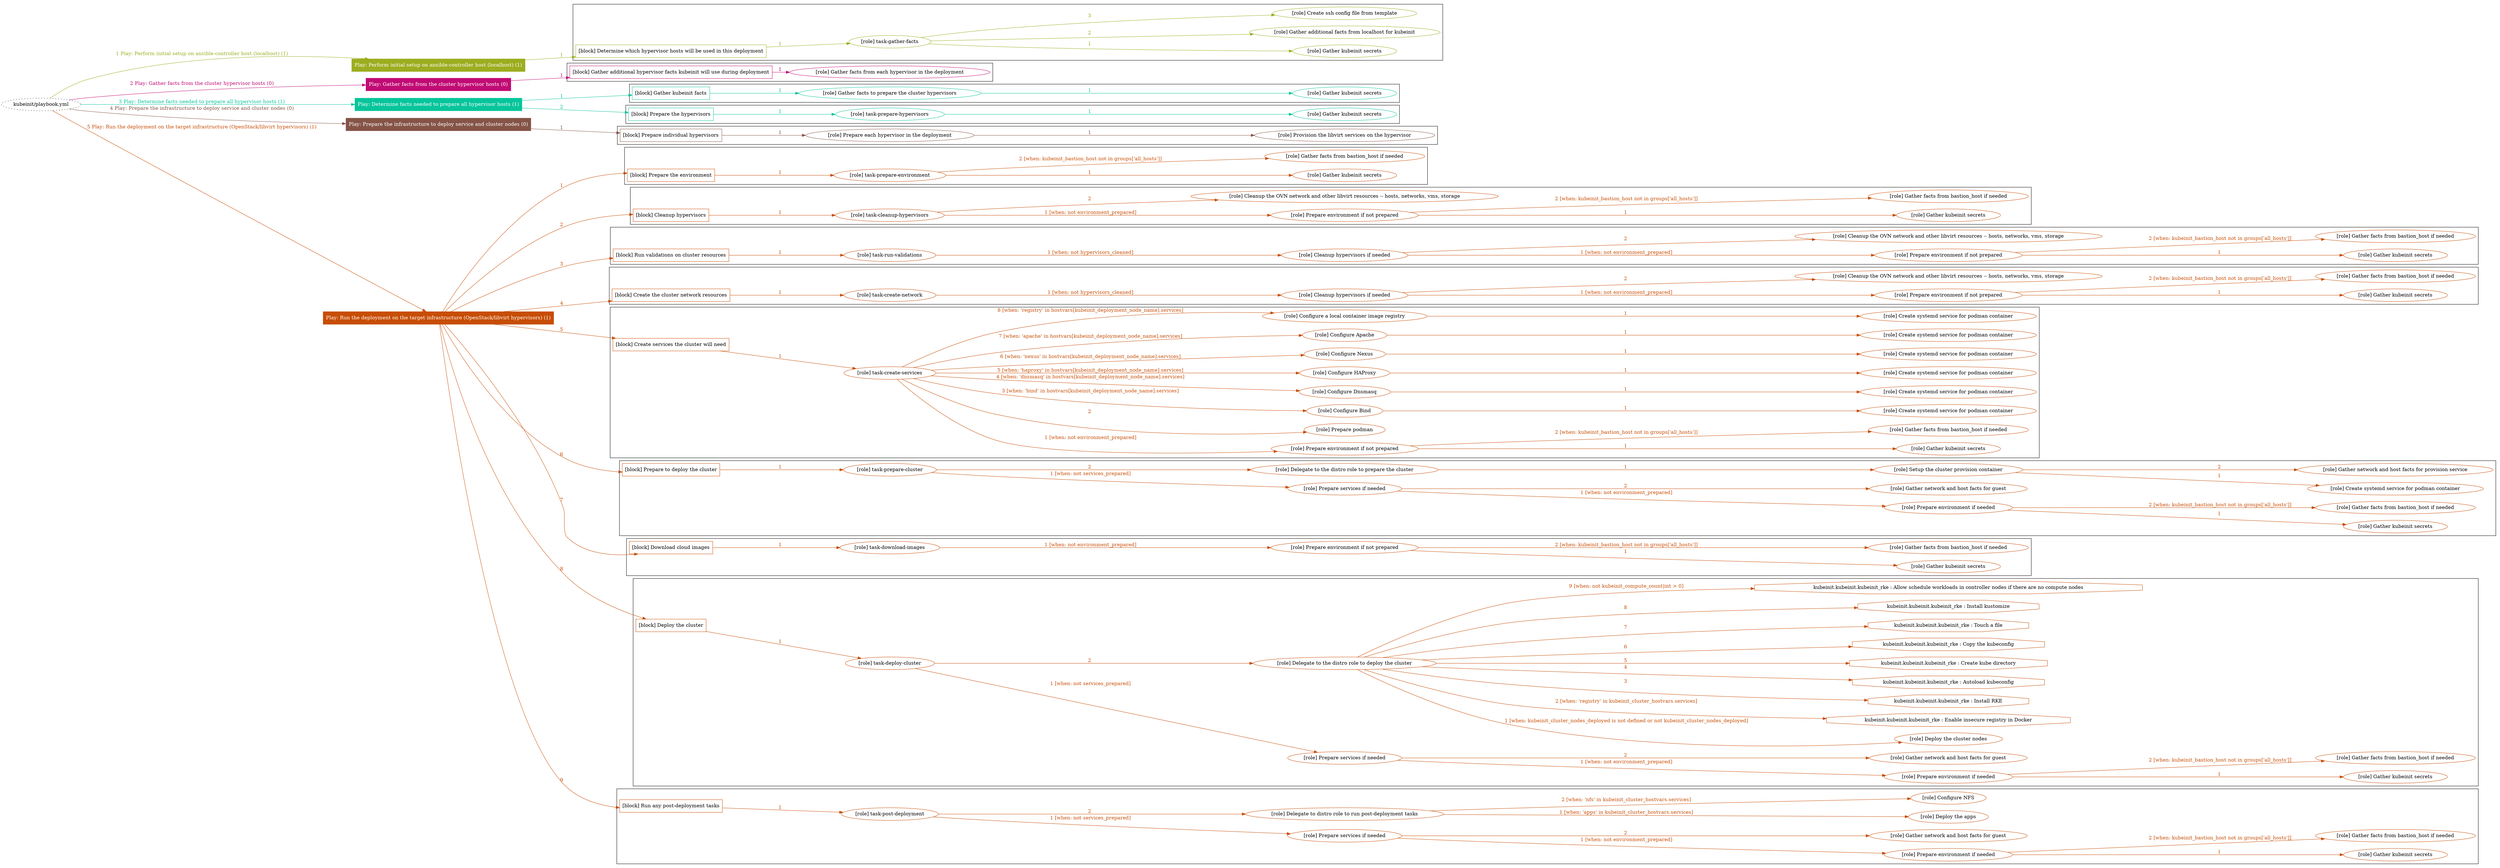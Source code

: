digraph {
	graph [concentrate=true ordering=in rankdir=LR ratio=fill]
	edge [esep=5 sep=10]
	"kubeinit/playbook.yml" [URL="/home/runner/work/kubeinit/kubeinit/kubeinit/playbook.yml" id=playbook_6cd84a56 style=dotted]
	"kubeinit/playbook.yml" -> play_410f8e17 [label="1 Play: Perform initial setup on ansible-controller host (localhost) (1)" color="#9cad1f" fontcolor="#9cad1f" id=edge_play_410f8e17 labeltooltip="1 Play: Perform initial setup on ansible-controller host (localhost) (1)" tooltip="1 Play: Perform initial setup on ansible-controller host (localhost) (1)"]
	subgraph "Play: Perform initial setup on ansible-controller host (localhost) (1)" {
		play_410f8e17 [label="Play: Perform initial setup on ansible-controller host (localhost) (1)" URL="/home/runner/work/kubeinit/kubeinit/kubeinit/playbook.yml" color="#9cad1f" fontcolor="#ffffff" id=play_410f8e17 shape=box style=filled tooltip=localhost]
		play_410f8e17 -> block_e5278fe9 [label=1 color="#9cad1f" fontcolor="#9cad1f" id=edge_block_e5278fe9 labeltooltip=1 tooltip=1]
		subgraph cluster_block_e5278fe9 {
			block_e5278fe9 [label="[block] Determine which hypervisor hosts will be used in this deployment" URL="/home/runner/work/kubeinit/kubeinit/kubeinit/playbook.yml" color="#9cad1f" id=block_e5278fe9 labeltooltip="Determine which hypervisor hosts will be used in this deployment" shape=box tooltip="Determine which hypervisor hosts will be used in this deployment"]
			block_e5278fe9 -> role_4160e309 [label="1 " color="#9cad1f" fontcolor="#9cad1f" id=edge_role_4160e309 labeltooltip="1 " tooltip="1 "]
			subgraph "task-gather-facts" {
				role_4160e309 [label="[role] task-gather-facts" URL="/home/runner/work/kubeinit/kubeinit/kubeinit/playbook.yml" color="#9cad1f" id=role_4160e309 tooltip="task-gather-facts"]
				role_4160e309 -> role_6bda4bee [label="1 " color="#9cad1f" fontcolor="#9cad1f" id=edge_role_6bda4bee labeltooltip="1 " tooltip="1 "]
				subgraph "Gather kubeinit secrets" {
					role_6bda4bee [label="[role] Gather kubeinit secrets" URL="/home/runner/.ansible/collections/ansible_collections/kubeinit/kubeinit/roles/kubeinit_prepare/tasks/build_hypervisors_group.yml" color="#9cad1f" id=role_6bda4bee tooltip="Gather kubeinit secrets"]
				}
				role_4160e309 -> role_4e4132fd [label="2 " color="#9cad1f" fontcolor="#9cad1f" id=edge_role_4e4132fd labeltooltip="2 " tooltip="2 "]
				subgraph "Gather additional facts from localhost for kubeinit" {
					role_4e4132fd [label="[role] Gather additional facts from localhost for kubeinit" URL="/home/runner/.ansible/collections/ansible_collections/kubeinit/kubeinit/roles/kubeinit_prepare/tasks/build_hypervisors_group.yml" color="#9cad1f" id=role_4e4132fd tooltip="Gather additional facts from localhost for kubeinit"]
				}
				role_4160e309 -> role_720adf95 [label="3 " color="#9cad1f" fontcolor="#9cad1f" id=edge_role_720adf95 labeltooltip="3 " tooltip="3 "]
				subgraph "Create ssh config file from template" {
					role_720adf95 [label="[role] Create ssh config file from template" URL="/home/runner/.ansible/collections/ansible_collections/kubeinit/kubeinit/roles/kubeinit_prepare/tasks/build_hypervisors_group.yml" color="#9cad1f" id=role_720adf95 tooltip="Create ssh config file from template"]
				}
			}
		}
	}
	"kubeinit/playbook.yml" -> play_3cafba1d [label="2 Play: Gather facts from the cluster hypervisor hosts (0)" color="#c10b74" fontcolor="#c10b74" id=edge_play_3cafba1d labeltooltip="2 Play: Gather facts from the cluster hypervisor hosts (0)" tooltip="2 Play: Gather facts from the cluster hypervisor hosts (0)"]
	subgraph "Play: Gather facts from the cluster hypervisor hosts (0)" {
		play_3cafba1d [label="Play: Gather facts from the cluster hypervisor hosts (0)" URL="/home/runner/work/kubeinit/kubeinit/kubeinit/playbook.yml" color="#c10b74" fontcolor="#ffffff" id=play_3cafba1d shape=box style=filled tooltip="Play: Gather facts from the cluster hypervisor hosts (0)"]
		play_3cafba1d -> block_7aa3b2f5 [label=1 color="#c10b74" fontcolor="#c10b74" id=edge_block_7aa3b2f5 labeltooltip=1 tooltip=1]
		subgraph cluster_block_7aa3b2f5 {
			block_7aa3b2f5 [label="[block] Gather additional hypervisor facts kubeinit will use during deployment" URL="/home/runner/work/kubeinit/kubeinit/kubeinit/playbook.yml" color="#c10b74" id=block_7aa3b2f5 labeltooltip="Gather additional hypervisor facts kubeinit will use during deployment" shape=box tooltip="Gather additional hypervisor facts kubeinit will use during deployment"]
			block_7aa3b2f5 -> role_e2a1be94 [label="1 " color="#c10b74" fontcolor="#c10b74" id=edge_role_e2a1be94 labeltooltip="1 " tooltip="1 "]
			subgraph "Gather facts from each hypervisor in the deployment" {
				role_e2a1be94 [label="[role] Gather facts from each hypervisor in the deployment" URL="/home/runner/work/kubeinit/kubeinit/kubeinit/playbook.yml" color="#c10b74" id=role_e2a1be94 tooltip="Gather facts from each hypervisor in the deployment"]
			}
		}
	}
	"kubeinit/playbook.yml" -> play_5660ef05 [label="3 Play: Determine facts needed to prepare all hypervisor hosts (1)" color="#07c59b" fontcolor="#07c59b" id=edge_play_5660ef05 labeltooltip="3 Play: Determine facts needed to prepare all hypervisor hosts (1)" tooltip="3 Play: Determine facts needed to prepare all hypervisor hosts (1)"]
	subgraph "Play: Determine facts needed to prepare all hypervisor hosts (1)" {
		play_5660ef05 [label="Play: Determine facts needed to prepare all hypervisor hosts (1)" URL="/home/runner/work/kubeinit/kubeinit/kubeinit/playbook.yml" color="#07c59b" fontcolor="#ffffff" id=play_5660ef05 shape=box style=filled tooltip=localhost]
		play_5660ef05 -> block_d5a84447 [label=1 color="#07c59b" fontcolor="#07c59b" id=edge_block_d5a84447 labeltooltip=1 tooltip=1]
		subgraph cluster_block_d5a84447 {
			block_d5a84447 [label="[block] Gather kubeinit facts" URL="/home/runner/work/kubeinit/kubeinit/kubeinit/playbook.yml" color="#07c59b" id=block_d5a84447 labeltooltip="Gather kubeinit facts" shape=box tooltip="Gather kubeinit facts"]
			block_d5a84447 -> role_3c728d90 [label="1 " color="#07c59b" fontcolor="#07c59b" id=edge_role_3c728d90 labeltooltip="1 " tooltip="1 "]
			subgraph "Gather facts to prepare the cluster hypervisors" {
				role_3c728d90 [label="[role] Gather facts to prepare the cluster hypervisors" URL="/home/runner/work/kubeinit/kubeinit/kubeinit/playbook.yml" color="#07c59b" id=role_3c728d90 tooltip="Gather facts to prepare the cluster hypervisors"]
				role_3c728d90 -> role_963834e8 [label="1 " color="#07c59b" fontcolor="#07c59b" id=edge_role_963834e8 labeltooltip="1 " tooltip="1 "]
				subgraph "Gather kubeinit secrets" {
					role_963834e8 [label="[role] Gather kubeinit secrets" URL="/home/runner/.ansible/collections/ansible_collections/kubeinit/kubeinit/roles/kubeinit_prepare/tasks/gather_kubeinit_facts.yml" color="#07c59b" id=role_963834e8 tooltip="Gather kubeinit secrets"]
				}
			}
		}
		play_5660ef05 -> block_cee19aec [label=2 color="#07c59b" fontcolor="#07c59b" id=edge_block_cee19aec labeltooltip=2 tooltip=2]
		subgraph cluster_block_cee19aec {
			block_cee19aec [label="[block] Prepare the hypervisors" URL="/home/runner/work/kubeinit/kubeinit/kubeinit/playbook.yml" color="#07c59b" id=block_cee19aec labeltooltip="Prepare the hypervisors" shape=box tooltip="Prepare the hypervisors"]
			block_cee19aec -> role_6dfb3486 [label="1 " color="#07c59b" fontcolor="#07c59b" id=edge_role_6dfb3486 labeltooltip="1 " tooltip="1 "]
			subgraph "task-prepare-hypervisors" {
				role_6dfb3486 [label="[role] task-prepare-hypervisors" URL="/home/runner/work/kubeinit/kubeinit/kubeinit/playbook.yml" color="#07c59b" id=role_6dfb3486 tooltip="task-prepare-hypervisors"]
				role_6dfb3486 -> role_8946efad [label="1 " color="#07c59b" fontcolor="#07c59b" id=edge_role_8946efad labeltooltip="1 " tooltip="1 "]
				subgraph "Gather kubeinit secrets" {
					role_8946efad [label="[role] Gather kubeinit secrets" URL="/home/runner/.ansible/collections/ansible_collections/kubeinit/kubeinit/roles/kubeinit_prepare/tasks/gather_kubeinit_facts.yml" color="#07c59b" id=role_8946efad tooltip="Gather kubeinit secrets"]
				}
			}
		}
	}
	"kubeinit/playbook.yml" -> play_9bed3451 [label="4 Play: Prepare the infrastructure to deploy service and cluster nodes (0)" color="#855447" fontcolor="#855447" id=edge_play_9bed3451 labeltooltip="4 Play: Prepare the infrastructure to deploy service and cluster nodes (0)" tooltip="4 Play: Prepare the infrastructure to deploy service and cluster nodes (0)"]
	subgraph "Play: Prepare the infrastructure to deploy service and cluster nodes (0)" {
		play_9bed3451 [label="Play: Prepare the infrastructure to deploy service and cluster nodes (0)" URL="/home/runner/work/kubeinit/kubeinit/kubeinit/playbook.yml" color="#855447" fontcolor="#ffffff" id=play_9bed3451 shape=box style=filled tooltip="Play: Prepare the infrastructure to deploy service and cluster nodes (0)"]
		play_9bed3451 -> block_cf7cf236 [label=1 color="#855447" fontcolor="#855447" id=edge_block_cf7cf236 labeltooltip=1 tooltip=1]
		subgraph cluster_block_cf7cf236 {
			block_cf7cf236 [label="[block] Prepare individual hypervisors" URL="/home/runner/work/kubeinit/kubeinit/kubeinit/playbook.yml" color="#855447" id=block_cf7cf236 labeltooltip="Prepare individual hypervisors" shape=box tooltip="Prepare individual hypervisors"]
			block_cf7cf236 -> role_35870a05 [label="1 " color="#855447" fontcolor="#855447" id=edge_role_35870a05 labeltooltip="1 " tooltip="1 "]
			subgraph "Prepare each hypervisor in the deployment" {
				role_35870a05 [label="[role] Prepare each hypervisor in the deployment" URL="/home/runner/work/kubeinit/kubeinit/kubeinit/playbook.yml" color="#855447" id=role_35870a05 tooltip="Prepare each hypervisor in the deployment"]
				role_35870a05 -> role_28208bb1 [label="1 " color="#855447" fontcolor="#855447" id=edge_role_28208bb1 labeltooltip="1 " tooltip="1 "]
				subgraph "Provision the libvirt services on the hypervisor" {
					role_28208bb1 [label="[role] Provision the libvirt services on the hypervisor" URL="/home/runner/.ansible/collections/ansible_collections/kubeinit/kubeinit/roles/kubeinit_prepare/tasks/prepare_hypervisor.yml" color="#855447" id=role_28208bb1 tooltip="Provision the libvirt services on the hypervisor"]
				}
			}
		}
	}
	"kubeinit/playbook.yml" -> play_3a54e78f [label="5 Play: Run the deployment on the target infrastructure (OpenStack/libvirt hypervisors) (1)" color="#c74d05" fontcolor="#c74d05" id=edge_play_3a54e78f labeltooltip="5 Play: Run the deployment on the target infrastructure (OpenStack/libvirt hypervisors) (1)" tooltip="5 Play: Run the deployment on the target infrastructure (OpenStack/libvirt hypervisors) (1)"]
	subgraph "Play: Run the deployment on the target infrastructure (OpenStack/libvirt hypervisors) (1)" {
		play_3a54e78f [label="Play: Run the deployment on the target infrastructure (OpenStack/libvirt hypervisors) (1)" URL="/home/runner/work/kubeinit/kubeinit/kubeinit/playbook.yml" color="#c74d05" fontcolor="#ffffff" id=play_3a54e78f shape=box style=filled tooltip=localhost]
		play_3a54e78f -> block_f1c14d92 [label=1 color="#c74d05" fontcolor="#c74d05" id=edge_block_f1c14d92 labeltooltip=1 tooltip=1]
		subgraph cluster_block_f1c14d92 {
			block_f1c14d92 [label="[block] Prepare the environment" URL="/home/runner/work/kubeinit/kubeinit/kubeinit/playbook.yml" color="#c74d05" id=block_f1c14d92 labeltooltip="Prepare the environment" shape=box tooltip="Prepare the environment"]
			block_f1c14d92 -> role_71b4e7b0 [label="1 " color="#c74d05" fontcolor="#c74d05" id=edge_role_71b4e7b0 labeltooltip="1 " tooltip="1 "]
			subgraph "task-prepare-environment" {
				role_71b4e7b0 [label="[role] task-prepare-environment" URL="/home/runner/work/kubeinit/kubeinit/kubeinit/playbook.yml" color="#c74d05" id=role_71b4e7b0 tooltip="task-prepare-environment"]
				role_71b4e7b0 -> role_567f1eaf [label="1 " color="#c74d05" fontcolor="#c74d05" id=edge_role_567f1eaf labeltooltip="1 " tooltip="1 "]
				subgraph "Gather kubeinit secrets" {
					role_567f1eaf [label="[role] Gather kubeinit secrets" URL="/home/runner/.ansible/collections/ansible_collections/kubeinit/kubeinit/roles/kubeinit_prepare/tasks/gather_kubeinit_facts.yml" color="#c74d05" id=role_567f1eaf tooltip="Gather kubeinit secrets"]
				}
				role_71b4e7b0 -> role_e25397b0 [label="2 [when: kubeinit_bastion_host not in groups['all_hosts']]" color="#c74d05" fontcolor="#c74d05" id=edge_role_e25397b0 labeltooltip="2 [when: kubeinit_bastion_host not in groups['all_hosts']]" tooltip="2 [when: kubeinit_bastion_host not in groups['all_hosts']]"]
				subgraph "Gather facts from bastion_host if needed" {
					role_e25397b0 [label="[role] Gather facts from bastion_host if needed" URL="/home/runner/.ansible/collections/ansible_collections/kubeinit/kubeinit/roles/kubeinit_prepare/tasks/main.yml" color="#c74d05" id=role_e25397b0 tooltip="Gather facts from bastion_host if needed"]
				}
			}
		}
		play_3a54e78f -> block_d588e2ec [label=2 color="#c74d05" fontcolor="#c74d05" id=edge_block_d588e2ec labeltooltip=2 tooltip=2]
		subgraph cluster_block_d588e2ec {
			block_d588e2ec [label="[block] Cleanup hypervisors" URL="/home/runner/work/kubeinit/kubeinit/kubeinit/playbook.yml" color="#c74d05" id=block_d588e2ec labeltooltip="Cleanup hypervisors" shape=box tooltip="Cleanup hypervisors"]
			block_d588e2ec -> role_5a6e85e4 [label="1 " color="#c74d05" fontcolor="#c74d05" id=edge_role_5a6e85e4 labeltooltip="1 " tooltip="1 "]
			subgraph "task-cleanup-hypervisors" {
				role_5a6e85e4 [label="[role] task-cleanup-hypervisors" URL="/home/runner/work/kubeinit/kubeinit/kubeinit/playbook.yml" color="#c74d05" id=role_5a6e85e4 tooltip="task-cleanup-hypervisors"]
				role_5a6e85e4 -> role_dd7147dd [label="1 [when: not environment_prepared]" color="#c74d05" fontcolor="#c74d05" id=edge_role_dd7147dd labeltooltip="1 [when: not environment_prepared]" tooltip="1 [when: not environment_prepared]"]
				subgraph "Prepare environment if not prepared" {
					role_dd7147dd [label="[role] Prepare environment if not prepared" URL="/home/runner/.ansible/collections/ansible_collections/kubeinit/kubeinit/roles/kubeinit_libvirt/tasks/cleanup_hypervisors.yml" color="#c74d05" id=role_dd7147dd tooltip="Prepare environment if not prepared"]
					role_dd7147dd -> role_9c4edbb4 [label="1 " color="#c74d05" fontcolor="#c74d05" id=edge_role_9c4edbb4 labeltooltip="1 " tooltip="1 "]
					subgraph "Gather kubeinit secrets" {
						role_9c4edbb4 [label="[role] Gather kubeinit secrets" URL="/home/runner/.ansible/collections/ansible_collections/kubeinit/kubeinit/roles/kubeinit_prepare/tasks/gather_kubeinit_facts.yml" color="#c74d05" id=role_9c4edbb4 tooltip="Gather kubeinit secrets"]
					}
					role_dd7147dd -> role_b9481757 [label="2 [when: kubeinit_bastion_host not in groups['all_hosts']]" color="#c74d05" fontcolor="#c74d05" id=edge_role_b9481757 labeltooltip="2 [when: kubeinit_bastion_host not in groups['all_hosts']]" tooltip="2 [when: kubeinit_bastion_host not in groups['all_hosts']]"]
					subgraph "Gather facts from bastion_host if needed" {
						role_b9481757 [label="[role] Gather facts from bastion_host if needed" URL="/home/runner/.ansible/collections/ansible_collections/kubeinit/kubeinit/roles/kubeinit_prepare/tasks/main.yml" color="#c74d05" id=role_b9481757 tooltip="Gather facts from bastion_host if needed"]
					}
				}
				role_5a6e85e4 -> role_8f50d83f [label="2 " color="#c74d05" fontcolor="#c74d05" id=edge_role_8f50d83f labeltooltip="2 " tooltip="2 "]
				subgraph "Cleanup the OVN network and other libvirt resources -- hosts, networks, vms, storage" {
					role_8f50d83f [label="[role] Cleanup the OVN network and other libvirt resources -- hosts, networks, vms, storage" URL="/home/runner/.ansible/collections/ansible_collections/kubeinit/kubeinit/roles/kubeinit_libvirt/tasks/cleanup_hypervisors.yml" color="#c74d05" id=role_8f50d83f tooltip="Cleanup the OVN network and other libvirt resources -- hosts, networks, vms, storage"]
				}
			}
		}
		play_3a54e78f -> block_e00ad239 [label=3 color="#c74d05" fontcolor="#c74d05" id=edge_block_e00ad239 labeltooltip=3 tooltip=3]
		subgraph cluster_block_e00ad239 {
			block_e00ad239 [label="[block] Run validations on cluster resources" URL="/home/runner/work/kubeinit/kubeinit/kubeinit/playbook.yml" color="#c74d05" id=block_e00ad239 labeltooltip="Run validations on cluster resources" shape=box tooltip="Run validations on cluster resources"]
			block_e00ad239 -> role_683bbd28 [label="1 " color="#c74d05" fontcolor="#c74d05" id=edge_role_683bbd28 labeltooltip="1 " tooltip="1 "]
			subgraph "task-run-validations" {
				role_683bbd28 [label="[role] task-run-validations" URL="/home/runner/work/kubeinit/kubeinit/kubeinit/playbook.yml" color="#c74d05" id=role_683bbd28 tooltip="task-run-validations"]
				role_683bbd28 -> role_3375ff9d [label="1 [when: not hypervisors_cleaned]" color="#c74d05" fontcolor="#c74d05" id=edge_role_3375ff9d labeltooltip="1 [when: not hypervisors_cleaned]" tooltip="1 [when: not hypervisors_cleaned]"]
				subgraph "Cleanup hypervisors if needed" {
					role_3375ff9d [label="[role] Cleanup hypervisors if needed" URL="/home/runner/.ansible/collections/ansible_collections/kubeinit/kubeinit/roles/kubeinit_validations/tasks/main.yml" color="#c74d05" id=role_3375ff9d tooltip="Cleanup hypervisors if needed"]
					role_3375ff9d -> role_0e1e0a63 [label="1 [when: not environment_prepared]" color="#c74d05" fontcolor="#c74d05" id=edge_role_0e1e0a63 labeltooltip="1 [when: not environment_prepared]" tooltip="1 [when: not environment_prepared]"]
					subgraph "Prepare environment if not prepared" {
						role_0e1e0a63 [label="[role] Prepare environment if not prepared" URL="/home/runner/.ansible/collections/ansible_collections/kubeinit/kubeinit/roles/kubeinit_libvirt/tasks/cleanup_hypervisors.yml" color="#c74d05" id=role_0e1e0a63 tooltip="Prepare environment if not prepared"]
						role_0e1e0a63 -> role_f95fb6b8 [label="1 " color="#c74d05" fontcolor="#c74d05" id=edge_role_f95fb6b8 labeltooltip="1 " tooltip="1 "]
						subgraph "Gather kubeinit secrets" {
							role_f95fb6b8 [label="[role] Gather kubeinit secrets" URL="/home/runner/.ansible/collections/ansible_collections/kubeinit/kubeinit/roles/kubeinit_prepare/tasks/gather_kubeinit_facts.yml" color="#c74d05" id=role_f95fb6b8 tooltip="Gather kubeinit secrets"]
						}
						role_0e1e0a63 -> role_e7b543ce [label="2 [when: kubeinit_bastion_host not in groups['all_hosts']]" color="#c74d05" fontcolor="#c74d05" id=edge_role_e7b543ce labeltooltip="2 [when: kubeinit_bastion_host not in groups['all_hosts']]" tooltip="2 [when: kubeinit_bastion_host not in groups['all_hosts']]"]
						subgraph "Gather facts from bastion_host if needed" {
							role_e7b543ce [label="[role] Gather facts from bastion_host if needed" URL="/home/runner/.ansible/collections/ansible_collections/kubeinit/kubeinit/roles/kubeinit_prepare/tasks/main.yml" color="#c74d05" id=role_e7b543ce tooltip="Gather facts from bastion_host if needed"]
						}
					}
					role_3375ff9d -> role_5b6b0297 [label="2 " color="#c74d05" fontcolor="#c74d05" id=edge_role_5b6b0297 labeltooltip="2 " tooltip="2 "]
					subgraph "Cleanup the OVN network and other libvirt resources -- hosts, networks, vms, storage" {
						role_5b6b0297 [label="[role] Cleanup the OVN network and other libvirt resources -- hosts, networks, vms, storage" URL="/home/runner/.ansible/collections/ansible_collections/kubeinit/kubeinit/roles/kubeinit_libvirt/tasks/cleanup_hypervisors.yml" color="#c74d05" id=role_5b6b0297 tooltip="Cleanup the OVN network and other libvirt resources -- hosts, networks, vms, storage"]
					}
				}
			}
		}
		play_3a54e78f -> block_d478a039 [label=4 color="#c74d05" fontcolor="#c74d05" id=edge_block_d478a039 labeltooltip=4 tooltip=4]
		subgraph cluster_block_d478a039 {
			block_d478a039 [label="[block] Create the cluster network resources" URL="/home/runner/work/kubeinit/kubeinit/kubeinit/playbook.yml" color="#c74d05" id=block_d478a039 labeltooltip="Create the cluster network resources" shape=box tooltip="Create the cluster network resources"]
			block_d478a039 -> role_6af878bf [label="1 " color="#c74d05" fontcolor="#c74d05" id=edge_role_6af878bf labeltooltip="1 " tooltip="1 "]
			subgraph "task-create-network" {
				role_6af878bf [label="[role] task-create-network" URL="/home/runner/work/kubeinit/kubeinit/kubeinit/playbook.yml" color="#c74d05" id=role_6af878bf tooltip="task-create-network"]
				role_6af878bf -> role_7fa3fc3c [label="1 [when: not hypervisors_cleaned]" color="#c74d05" fontcolor="#c74d05" id=edge_role_7fa3fc3c labeltooltip="1 [when: not hypervisors_cleaned]" tooltip="1 [when: not hypervisors_cleaned]"]
				subgraph "Cleanup hypervisors if needed" {
					role_7fa3fc3c [label="[role] Cleanup hypervisors if needed" URL="/home/runner/.ansible/collections/ansible_collections/kubeinit/kubeinit/roles/kubeinit_libvirt/tasks/create_network.yml" color="#c74d05" id=role_7fa3fc3c tooltip="Cleanup hypervisors if needed"]
					role_7fa3fc3c -> role_8e259de0 [label="1 [when: not environment_prepared]" color="#c74d05" fontcolor="#c74d05" id=edge_role_8e259de0 labeltooltip="1 [when: not environment_prepared]" tooltip="1 [when: not environment_prepared]"]
					subgraph "Prepare environment if not prepared" {
						role_8e259de0 [label="[role] Prepare environment if not prepared" URL="/home/runner/.ansible/collections/ansible_collections/kubeinit/kubeinit/roles/kubeinit_libvirt/tasks/cleanup_hypervisors.yml" color="#c74d05" id=role_8e259de0 tooltip="Prepare environment if not prepared"]
						role_8e259de0 -> role_c88c7729 [label="1 " color="#c74d05" fontcolor="#c74d05" id=edge_role_c88c7729 labeltooltip="1 " tooltip="1 "]
						subgraph "Gather kubeinit secrets" {
							role_c88c7729 [label="[role] Gather kubeinit secrets" URL="/home/runner/.ansible/collections/ansible_collections/kubeinit/kubeinit/roles/kubeinit_prepare/tasks/gather_kubeinit_facts.yml" color="#c74d05" id=role_c88c7729 tooltip="Gather kubeinit secrets"]
						}
						role_8e259de0 -> role_2aaf4c80 [label="2 [when: kubeinit_bastion_host not in groups['all_hosts']]" color="#c74d05" fontcolor="#c74d05" id=edge_role_2aaf4c80 labeltooltip="2 [when: kubeinit_bastion_host not in groups['all_hosts']]" tooltip="2 [when: kubeinit_bastion_host not in groups['all_hosts']]"]
						subgraph "Gather facts from bastion_host if needed" {
							role_2aaf4c80 [label="[role] Gather facts from bastion_host if needed" URL="/home/runner/.ansible/collections/ansible_collections/kubeinit/kubeinit/roles/kubeinit_prepare/tasks/main.yml" color="#c74d05" id=role_2aaf4c80 tooltip="Gather facts from bastion_host if needed"]
						}
					}
					role_7fa3fc3c -> role_8ab90f26 [label="2 " color="#c74d05" fontcolor="#c74d05" id=edge_role_8ab90f26 labeltooltip="2 " tooltip="2 "]
					subgraph "Cleanup the OVN network and other libvirt resources -- hosts, networks, vms, storage" {
						role_8ab90f26 [label="[role] Cleanup the OVN network and other libvirt resources -- hosts, networks, vms, storage" URL="/home/runner/.ansible/collections/ansible_collections/kubeinit/kubeinit/roles/kubeinit_libvirt/tasks/cleanup_hypervisors.yml" color="#c74d05" id=role_8ab90f26 tooltip="Cleanup the OVN network and other libvirt resources -- hosts, networks, vms, storage"]
					}
				}
			}
		}
		play_3a54e78f -> block_d9bb1c57 [label=5 color="#c74d05" fontcolor="#c74d05" id=edge_block_d9bb1c57 labeltooltip=5 tooltip=5]
		subgraph cluster_block_d9bb1c57 {
			block_d9bb1c57 [label="[block] Create services the cluster will need" URL="/home/runner/work/kubeinit/kubeinit/kubeinit/playbook.yml" color="#c74d05" id=block_d9bb1c57 labeltooltip="Create services the cluster will need" shape=box tooltip="Create services the cluster will need"]
			block_d9bb1c57 -> role_cf6c4c28 [label="1 " color="#c74d05" fontcolor="#c74d05" id=edge_role_cf6c4c28 labeltooltip="1 " tooltip="1 "]
			subgraph "task-create-services" {
				role_cf6c4c28 [label="[role] task-create-services" URL="/home/runner/work/kubeinit/kubeinit/kubeinit/playbook.yml" color="#c74d05" id=role_cf6c4c28 tooltip="task-create-services"]
				role_cf6c4c28 -> role_0e76b286 [label="1 [when: not environment_prepared]" color="#c74d05" fontcolor="#c74d05" id=edge_role_0e76b286 labeltooltip="1 [when: not environment_prepared]" tooltip="1 [when: not environment_prepared]"]
				subgraph "Prepare environment if not prepared" {
					role_0e76b286 [label="[role] Prepare environment if not prepared" URL="/home/runner/.ansible/collections/ansible_collections/kubeinit/kubeinit/roles/kubeinit_services/tasks/main.yml" color="#c74d05" id=role_0e76b286 tooltip="Prepare environment if not prepared"]
					role_0e76b286 -> role_ab3c3325 [label="1 " color="#c74d05" fontcolor="#c74d05" id=edge_role_ab3c3325 labeltooltip="1 " tooltip="1 "]
					subgraph "Gather kubeinit secrets" {
						role_ab3c3325 [label="[role] Gather kubeinit secrets" URL="/home/runner/.ansible/collections/ansible_collections/kubeinit/kubeinit/roles/kubeinit_prepare/tasks/gather_kubeinit_facts.yml" color="#c74d05" id=role_ab3c3325 tooltip="Gather kubeinit secrets"]
					}
					role_0e76b286 -> role_9e779e0a [label="2 [when: kubeinit_bastion_host not in groups['all_hosts']]" color="#c74d05" fontcolor="#c74d05" id=edge_role_9e779e0a labeltooltip="2 [when: kubeinit_bastion_host not in groups['all_hosts']]" tooltip="2 [when: kubeinit_bastion_host not in groups['all_hosts']]"]
					subgraph "Gather facts from bastion_host if needed" {
						role_9e779e0a [label="[role] Gather facts from bastion_host if needed" URL="/home/runner/.ansible/collections/ansible_collections/kubeinit/kubeinit/roles/kubeinit_prepare/tasks/main.yml" color="#c74d05" id=role_9e779e0a tooltip="Gather facts from bastion_host if needed"]
					}
				}
				role_cf6c4c28 -> role_9b616ab2 [label="2 " color="#c74d05" fontcolor="#c74d05" id=edge_role_9b616ab2 labeltooltip="2 " tooltip="2 "]
				subgraph "Prepare podman" {
					role_9b616ab2 [label="[role] Prepare podman" URL="/home/runner/.ansible/collections/ansible_collections/kubeinit/kubeinit/roles/kubeinit_services/tasks/00_create_service_pod.yml" color="#c74d05" id=role_9b616ab2 tooltip="Prepare podman"]
				}
				role_cf6c4c28 -> role_03cace8f [label="3 [when: 'bind' in hostvars[kubeinit_deployment_node_name].services]" color="#c74d05" fontcolor="#c74d05" id=edge_role_03cace8f labeltooltip="3 [when: 'bind' in hostvars[kubeinit_deployment_node_name].services]" tooltip="3 [when: 'bind' in hostvars[kubeinit_deployment_node_name].services]"]
				subgraph "Configure Bind" {
					role_03cace8f [label="[role] Configure Bind" URL="/home/runner/.ansible/collections/ansible_collections/kubeinit/kubeinit/roles/kubeinit_services/tasks/start_services_containers.yml" color="#c74d05" id=role_03cace8f tooltip="Configure Bind"]
					role_03cace8f -> role_42220afd [label="1 " color="#c74d05" fontcolor="#c74d05" id=edge_role_42220afd labeltooltip="1 " tooltip="1 "]
					subgraph "Create systemd service for podman container" {
						role_42220afd [label="[role] Create systemd service for podman container" URL="/home/runner/.ansible/collections/ansible_collections/kubeinit/kubeinit/roles/kubeinit_bind/tasks/main.yml" color="#c74d05" id=role_42220afd tooltip="Create systemd service for podman container"]
					}
				}
				role_cf6c4c28 -> role_ba29cf5d [label="4 [when: 'dnsmasq' in hostvars[kubeinit_deployment_node_name].services]" color="#c74d05" fontcolor="#c74d05" id=edge_role_ba29cf5d labeltooltip="4 [when: 'dnsmasq' in hostvars[kubeinit_deployment_node_name].services]" tooltip="4 [when: 'dnsmasq' in hostvars[kubeinit_deployment_node_name].services]"]
				subgraph "Configure Dnsmasq" {
					role_ba29cf5d [label="[role] Configure Dnsmasq" URL="/home/runner/.ansible/collections/ansible_collections/kubeinit/kubeinit/roles/kubeinit_services/tasks/start_services_containers.yml" color="#c74d05" id=role_ba29cf5d tooltip="Configure Dnsmasq"]
					role_ba29cf5d -> role_cea527da [label="1 " color="#c74d05" fontcolor="#c74d05" id=edge_role_cea527da labeltooltip="1 " tooltip="1 "]
					subgraph "Create systemd service for podman container" {
						role_cea527da [label="[role] Create systemd service for podman container" URL="/home/runner/.ansible/collections/ansible_collections/kubeinit/kubeinit/roles/kubeinit_dnsmasq/tasks/main.yml" color="#c74d05" id=role_cea527da tooltip="Create systemd service for podman container"]
					}
				}
				role_cf6c4c28 -> role_36a655c8 [label="5 [when: 'haproxy' in hostvars[kubeinit_deployment_node_name].services]" color="#c74d05" fontcolor="#c74d05" id=edge_role_36a655c8 labeltooltip="5 [when: 'haproxy' in hostvars[kubeinit_deployment_node_name].services]" tooltip="5 [when: 'haproxy' in hostvars[kubeinit_deployment_node_name].services]"]
				subgraph "Configure HAProxy" {
					role_36a655c8 [label="[role] Configure HAProxy" URL="/home/runner/.ansible/collections/ansible_collections/kubeinit/kubeinit/roles/kubeinit_services/tasks/start_services_containers.yml" color="#c74d05" id=role_36a655c8 tooltip="Configure HAProxy"]
					role_36a655c8 -> role_a26946f1 [label="1 " color="#c74d05" fontcolor="#c74d05" id=edge_role_a26946f1 labeltooltip="1 " tooltip="1 "]
					subgraph "Create systemd service for podman container" {
						role_a26946f1 [label="[role] Create systemd service for podman container" URL="/home/runner/.ansible/collections/ansible_collections/kubeinit/kubeinit/roles/kubeinit_haproxy/tasks/main.yml" color="#c74d05" id=role_a26946f1 tooltip="Create systemd service for podman container"]
					}
				}
				role_cf6c4c28 -> role_f26aee31 [label="6 [when: 'nexus' in hostvars[kubeinit_deployment_node_name].services]" color="#c74d05" fontcolor="#c74d05" id=edge_role_f26aee31 labeltooltip="6 [when: 'nexus' in hostvars[kubeinit_deployment_node_name].services]" tooltip="6 [when: 'nexus' in hostvars[kubeinit_deployment_node_name].services]"]
				subgraph "Configure Nexus" {
					role_f26aee31 [label="[role] Configure Nexus" URL="/home/runner/.ansible/collections/ansible_collections/kubeinit/kubeinit/roles/kubeinit_services/tasks/start_services_containers.yml" color="#c74d05" id=role_f26aee31 tooltip="Configure Nexus"]
					role_f26aee31 -> role_aa81c7d2 [label="1 " color="#c74d05" fontcolor="#c74d05" id=edge_role_aa81c7d2 labeltooltip="1 " tooltip="1 "]
					subgraph "Create systemd service for podman container" {
						role_aa81c7d2 [label="[role] Create systemd service for podman container" URL="/home/runner/.ansible/collections/ansible_collections/kubeinit/kubeinit/roles/kubeinit_nexus/tasks/main.yml" color="#c74d05" id=role_aa81c7d2 tooltip="Create systemd service for podman container"]
					}
				}
				role_cf6c4c28 -> role_45feb61c [label="7 [when: 'apache' in hostvars[kubeinit_deployment_node_name].services]" color="#c74d05" fontcolor="#c74d05" id=edge_role_45feb61c labeltooltip="7 [when: 'apache' in hostvars[kubeinit_deployment_node_name].services]" tooltip="7 [when: 'apache' in hostvars[kubeinit_deployment_node_name].services]"]
				subgraph "Configure Apache" {
					role_45feb61c [label="[role] Configure Apache" URL="/home/runner/.ansible/collections/ansible_collections/kubeinit/kubeinit/roles/kubeinit_services/tasks/start_services_containers.yml" color="#c74d05" id=role_45feb61c tooltip="Configure Apache"]
					role_45feb61c -> role_a388a18e [label="1 " color="#c74d05" fontcolor="#c74d05" id=edge_role_a388a18e labeltooltip="1 " tooltip="1 "]
					subgraph "Create systemd service for podman container" {
						role_a388a18e [label="[role] Create systemd service for podman container" URL="/home/runner/.ansible/collections/ansible_collections/kubeinit/kubeinit/roles/kubeinit_apache/tasks/main.yml" color="#c74d05" id=role_a388a18e tooltip="Create systemd service for podman container"]
					}
				}
				role_cf6c4c28 -> role_22863c87 [label="8 [when: 'registry' in hostvars[kubeinit_deployment_node_name].services]" color="#c74d05" fontcolor="#c74d05" id=edge_role_22863c87 labeltooltip="8 [when: 'registry' in hostvars[kubeinit_deployment_node_name].services]" tooltip="8 [when: 'registry' in hostvars[kubeinit_deployment_node_name].services]"]
				subgraph "Configure a local container image registry" {
					role_22863c87 [label="[role] Configure a local container image registry" URL="/home/runner/.ansible/collections/ansible_collections/kubeinit/kubeinit/roles/kubeinit_services/tasks/start_services_containers.yml" color="#c74d05" id=role_22863c87 tooltip="Configure a local container image registry"]
					role_22863c87 -> role_a2fb6b25 [label="1 " color="#c74d05" fontcolor="#c74d05" id=edge_role_a2fb6b25 labeltooltip="1 " tooltip="1 "]
					subgraph "Create systemd service for podman container" {
						role_a2fb6b25 [label="[role] Create systemd service for podman container" URL="/home/runner/.ansible/collections/ansible_collections/kubeinit/kubeinit/roles/kubeinit_registry/tasks/main.yml" color="#c74d05" id=role_a2fb6b25 tooltip="Create systemd service for podman container"]
					}
				}
			}
		}
		play_3a54e78f -> block_846ad11c [label=6 color="#c74d05" fontcolor="#c74d05" id=edge_block_846ad11c labeltooltip=6 tooltip=6]
		subgraph cluster_block_846ad11c {
			block_846ad11c [label="[block] Prepare to deploy the cluster" URL="/home/runner/work/kubeinit/kubeinit/kubeinit/playbook.yml" color="#c74d05" id=block_846ad11c labeltooltip="Prepare to deploy the cluster" shape=box tooltip="Prepare to deploy the cluster"]
			block_846ad11c -> role_9fbc5ffc [label="1 " color="#c74d05" fontcolor="#c74d05" id=edge_role_9fbc5ffc labeltooltip="1 " tooltip="1 "]
			subgraph "task-prepare-cluster" {
				role_9fbc5ffc [label="[role] task-prepare-cluster" URL="/home/runner/work/kubeinit/kubeinit/kubeinit/playbook.yml" color="#c74d05" id=role_9fbc5ffc tooltip="task-prepare-cluster"]
				role_9fbc5ffc -> role_bf9d3da4 [label="1 [when: not services_prepared]" color="#c74d05" fontcolor="#c74d05" id=edge_role_bf9d3da4 labeltooltip="1 [when: not services_prepared]" tooltip="1 [when: not services_prepared]"]
				subgraph "Prepare services if needed" {
					role_bf9d3da4 [label="[role] Prepare services if needed" URL="/home/runner/.ansible/collections/ansible_collections/kubeinit/kubeinit/roles/kubeinit_prepare/tasks/prepare_cluster.yml" color="#c74d05" id=role_bf9d3da4 tooltip="Prepare services if needed"]
					role_bf9d3da4 -> role_0430012c [label="1 [when: not environment_prepared]" color="#c74d05" fontcolor="#c74d05" id=edge_role_0430012c labeltooltip="1 [when: not environment_prepared]" tooltip="1 [when: not environment_prepared]"]
					subgraph "Prepare environment if needed" {
						role_0430012c [label="[role] Prepare environment if needed" URL="/home/runner/.ansible/collections/ansible_collections/kubeinit/kubeinit/roles/kubeinit_services/tasks/prepare_services.yml" color="#c74d05" id=role_0430012c tooltip="Prepare environment if needed"]
						role_0430012c -> role_fd14c337 [label="1 " color="#c74d05" fontcolor="#c74d05" id=edge_role_fd14c337 labeltooltip="1 " tooltip="1 "]
						subgraph "Gather kubeinit secrets" {
							role_fd14c337 [label="[role] Gather kubeinit secrets" URL="/home/runner/.ansible/collections/ansible_collections/kubeinit/kubeinit/roles/kubeinit_prepare/tasks/gather_kubeinit_facts.yml" color="#c74d05" id=role_fd14c337 tooltip="Gather kubeinit secrets"]
						}
						role_0430012c -> role_9aec2357 [label="2 [when: kubeinit_bastion_host not in groups['all_hosts']]" color="#c74d05" fontcolor="#c74d05" id=edge_role_9aec2357 labeltooltip="2 [when: kubeinit_bastion_host not in groups['all_hosts']]" tooltip="2 [when: kubeinit_bastion_host not in groups['all_hosts']]"]
						subgraph "Gather facts from bastion_host if needed" {
							role_9aec2357 [label="[role] Gather facts from bastion_host if needed" URL="/home/runner/.ansible/collections/ansible_collections/kubeinit/kubeinit/roles/kubeinit_prepare/tasks/main.yml" color="#c74d05" id=role_9aec2357 tooltip="Gather facts from bastion_host if needed"]
						}
					}
					role_bf9d3da4 -> role_992786ec [label="2 " color="#c74d05" fontcolor="#c74d05" id=edge_role_992786ec labeltooltip="2 " tooltip="2 "]
					subgraph "Gather network and host facts for guest" {
						role_992786ec [label="[role] Gather network and host facts for guest" URL="/home/runner/.ansible/collections/ansible_collections/kubeinit/kubeinit/roles/kubeinit_services/tasks/prepare_services.yml" color="#c74d05" id=role_992786ec tooltip="Gather network and host facts for guest"]
					}
				}
				role_9fbc5ffc -> role_80fc0cad [label="2 " color="#c74d05" fontcolor="#c74d05" id=edge_role_80fc0cad labeltooltip="2 " tooltip="2 "]
				subgraph "Delegate to the distro role to prepare the cluster" {
					role_80fc0cad [label="[role] Delegate to the distro role to prepare the cluster" URL="/home/runner/.ansible/collections/ansible_collections/kubeinit/kubeinit/roles/kubeinit_prepare/tasks/prepare_cluster.yml" color="#c74d05" id=role_80fc0cad tooltip="Delegate to the distro role to prepare the cluster"]
					role_80fc0cad -> role_1d48e8cc [label="1 " color="#c74d05" fontcolor="#c74d05" id=edge_role_1d48e8cc labeltooltip="1 " tooltip="1 "]
					subgraph "Setup the cluster provision container" {
						role_1d48e8cc [label="[role] Setup the cluster provision container" URL="/home/runner/.ansible/collections/ansible_collections/kubeinit/kubeinit/roles/kubeinit_rke/tasks/prepare_cluster.yml" color="#c74d05" id=role_1d48e8cc tooltip="Setup the cluster provision container"]
						role_1d48e8cc -> role_cc8010dd [label="1 " color="#c74d05" fontcolor="#c74d05" id=edge_role_cc8010dd labeltooltip="1 " tooltip="1 "]
						subgraph "Create systemd service for podman container" {
							role_cc8010dd [label="[role] Create systemd service for podman container" URL="/home/runner/.ansible/collections/ansible_collections/kubeinit/kubeinit/roles/kubeinit_services/tasks/create_provision_container.yml" color="#c74d05" id=role_cc8010dd tooltip="Create systemd service for podman container"]
						}
						role_1d48e8cc -> role_c2f67441 [label="2 " color="#c74d05" fontcolor="#c74d05" id=edge_role_c2f67441 labeltooltip="2 " tooltip="2 "]
						subgraph "Gather network and host facts for provision service" {
							role_c2f67441 [label="[role] Gather network and host facts for provision service" URL="/home/runner/.ansible/collections/ansible_collections/kubeinit/kubeinit/roles/kubeinit_services/tasks/create_provision_container.yml" color="#c74d05" id=role_c2f67441 tooltip="Gather network and host facts for provision service"]
						}
					}
				}
			}
		}
		play_3a54e78f -> block_cffe6aa5 [label=7 color="#c74d05" fontcolor="#c74d05" id=edge_block_cffe6aa5 labeltooltip=7 tooltip=7]
		subgraph cluster_block_cffe6aa5 {
			block_cffe6aa5 [label="[block] Download cloud images" URL="/home/runner/work/kubeinit/kubeinit/kubeinit/playbook.yml" color="#c74d05" id=block_cffe6aa5 labeltooltip="Download cloud images" shape=box tooltip="Download cloud images"]
			block_cffe6aa5 -> role_e14a6732 [label="1 " color="#c74d05" fontcolor="#c74d05" id=edge_role_e14a6732 labeltooltip="1 " tooltip="1 "]
			subgraph "task-download-images" {
				role_e14a6732 [label="[role] task-download-images" URL="/home/runner/work/kubeinit/kubeinit/kubeinit/playbook.yml" color="#c74d05" id=role_e14a6732 tooltip="task-download-images"]
				role_e14a6732 -> role_d0cf2d94 [label="1 [when: not environment_prepared]" color="#c74d05" fontcolor="#c74d05" id=edge_role_d0cf2d94 labeltooltip="1 [when: not environment_prepared]" tooltip="1 [when: not environment_prepared]"]
				subgraph "Prepare environment if not prepared" {
					role_d0cf2d94 [label="[role] Prepare environment if not prepared" URL="/home/runner/.ansible/collections/ansible_collections/kubeinit/kubeinit/roles/kubeinit_libvirt/tasks/download_cloud_images.yml" color="#c74d05" id=role_d0cf2d94 tooltip="Prepare environment if not prepared"]
					role_d0cf2d94 -> role_db8b4f69 [label="1 " color="#c74d05" fontcolor="#c74d05" id=edge_role_db8b4f69 labeltooltip="1 " tooltip="1 "]
					subgraph "Gather kubeinit secrets" {
						role_db8b4f69 [label="[role] Gather kubeinit secrets" URL="/home/runner/.ansible/collections/ansible_collections/kubeinit/kubeinit/roles/kubeinit_prepare/tasks/gather_kubeinit_facts.yml" color="#c74d05" id=role_db8b4f69 tooltip="Gather kubeinit secrets"]
					}
					role_d0cf2d94 -> role_1035dbfa [label="2 [when: kubeinit_bastion_host not in groups['all_hosts']]" color="#c74d05" fontcolor="#c74d05" id=edge_role_1035dbfa labeltooltip="2 [when: kubeinit_bastion_host not in groups['all_hosts']]" tooltip="2 [when: kubeinit_bastion_host not in groups['all_hosts']]"]
					subgraph "Gather facts from bastion_host if needed" {
						role_1035dbfa [label="[role] Gather facts from bastion_host if needed" URL="/home/runner/.ansible/collections/ansible_collections/kubeinit/kubeinit/roles/kubeinit_prepare/tasks/main.yml" color="#c74d05" id=role_1035dbfa tooltip="Gather facts from bastion_host if needed"]
					}
				}
			}
		}
		play_3a54e78f -> block_1db30a29 [label=8 color="#c74d05" fontcolor="#c74d05" id=edge_block_1db30a29 labeltooltip=8 tooltip=8]
		subgraph cluster_block_1db30a29 {
			block_1db30a29 [label="[block] Deploy the cluster" URL="/home/runner/work/kubeinit/kubeinit/kubeinit/playbook.yml" color="#c74d05" id=block_1db30a29 labeltooltip="Deploy the cluster" shape=box tooltip="Deploy the cluster"]
			block_1db30a29 -> role_0487d47f [label="1 " color="#c74d05" fontcolor="#c74d05" id=edge_role_0487d47f labeltooltip="1 " tooltip="1 "]
			subgraph "task-deploy-cluster" {
				role_0487d47f [label="[role] task-deploy-cluster" URL="/home/runner/work/kubeinit/kubeinit/kubeinit/playbook.yml" color="#c74d05" id=role_0487d47f tooltip="task-deploy-cluster"]
				role_0487d47f -> role_489ceea2 [label="1 [when: not services_prepared]" color="#c74d05" fontcolor="#c74d05" id=edge_role_489ceea2 labeltooltip="1 [when: not services_prepared]" tooltip="1 [when: not services_prepared]"]
				subgraph "Prepare services if needed" {
					role_489ceea2 [label="[role] Prepare services if needed" URL="/home/runner/.ansible/collections/ansible_collections/kubeinit/kubeinit/roles/kubeinit_prepare/tasks/deploy_cluster.yml" color="#c74d05" id=role_489ceea2 tooltip="Prepare services if needed"]
					role_489ceea2 -> role_225dc5da [label="1 [when: not environment_prepared]" color="#c74d05" fontcolor="#c74d05" id=edge_role_225dc5da labeltooltip="1 [when: not environment_prepared]" tooltip="1 [when: not environment_prepared]"]
					subgraph "Prepare environment if needed" {
						role_225dc5da [label="[role] Prepare environment if needed" URL="/home/runner/.ansible/collections/ansible_collections/kubeinit/kubeinit/roles/kubeinit_services/tasks/prepare_services.yml" color="#c74d05" id=role_225dc5da tooltip="Prepare environment if needed"]
						role_225dc5da -> role_520e6bbe [label="1 " color="#c74d05" fontcolor="#c74d05" id=edge_role_520e6bbe labeltooltip="1 " tooltip="1 "]
						subgraph "Gather kubeinit secrets" {
							role_520e6bbe [label="[role] Gather kubeinit secrets" URL="/home/runner/.ansible/collections/ansible_collections/kubeinit/kubeinit/roles/kubeinit_prepare/tasks/gather_kubeinit_facts.yml" color="#c74d05" id=role_520e6bbe tooltip="Gather kubeinit secrets"]
						}
						role_225dc5da -> role_dd34fafc [label="2 [when: kubeinit_bastion_host not in groups['all_hosts']]" color="#c74d05" fontcolor="#c74d05" id=edge_role_dd34fafc labeltooltip="2 [when: kubeinit_bastion_host not in groups['all_hosts']]" tooltip="2 [when: kubeinit_bastion_host not in groups['all_hosts']]"]
						subgraph "Gather facts from bastion_host if needed" {
							role_dd34fafc [label="[role] Gather facts from bastion_host if needed" URL="/home/runner/.ansible/collections/ansible_collections/kubeinit/kubeinit/roles/kubeinit_prepare/tasks/main.yml" color="#c74d05" id=role_dd34fafc tooltip="Gather facts from bastion_host if needed"]
						}
					}
					role_489ceea2 -> role_ba4124bc [label="2 " color="#c74d05" fontcolor="#c74d05" id=edge_role_ba4124bc labeltooltip="2 " tooltip="2 "]
					subgraph "Gather network and host facts for guest" {
						role_ba4124bc [label="[role] Gather network and host facts for guest" URL="/home/runner/.ansible/collections/ansible_collections/kubeinit/kubeinit/roles/kubeinit_services/tasks/prepare_services.yml" color="#c74d05" id=role_ba4124bc tooltip="Gather network and host facts for guest"]
					}
				}
				role_0487d47f -> role_b4d2ee70 [label="2 " color="#c74d05" fontcolor="#c74d05" id=edge_role_b4d2ee70 labeltooltip="2 " tooltip="2 "]
				subgraph "Delegate to the distro role to deploy the cluster" {
					role_b4d2ee70 [label="[role] Delegate to the distro role to deploy the cluster" URL="/home/runner/.ansible/collections/ansible_collections/kubeinit/kubeinit/roles/kubeinit_prepare/tasks/deploy_cluster.yml" color="#c74d05" id=role_b4d2ee70 tooltip="Delegate to the distro role to deploy the cluster"]
					role_b4d2ee70 -> role_56f268c4 [label="1 [when: kubeinit_cluster_nodes_deployed is not defined or not kubeinit_cluster_nodes_deployed]" color="#c74d05" fontcolor="#c74d05" id=edge_role_56f268c4 labeltooltip="1 [when: kubeinit_cluster_nodes_deployed is not defined or not kubeinit_cluster_nodes_deployed]" tooltip="1 [when: kubeinit_cluster_nodes_deployed is not defined or not kubeinit_cluster_nodes_deployed]"]
					subgraph "Deploy the cluster nodes" {
						role_56f268c4 [label="[role] Deploy the cluster nodes" URL="/home/runner/.ansible/collections/ansible_collections/kubeinit/kubeinit/roles/kubeinit_rke/tasks/main.yml" color="#c74d05" id=role_56f268c4 tooltip="Deploy the cluster nodes"]
					}
					task_52bd09b9 [label="kubeinit.kubeinit.kubeinit_rke : Enable insecure registry in Docker" URL="/home/runner/.ansible/collections/ansible_collections/kubeinit/kubeinit/roles/kubeinit_rke/tasks/main.yml" color="#c74d05" id=task_52bd09b9 shape=octagon tooltip="kubeinit.kubeinit.kubeinit_rke : Enable insecure registry in Docker"]
					role_b4d2ee70 -> task_52bd09b9 [label="2 [when: 'registry' in kubeinit_cluster_hostvars.services]" color="#c74d05" fontcolor="#c74d05" id=edge_task_52bd09b9 labeltooltip="2 [when: 'registry' in kubeinit_cluster_hostvars.services]" tooltip="2 [when: 'registry' in kubeinit_cluster_hostvars.services]"]
					task_6a358520 [label="kubeinit.kubeinit.kubeinit_rke : Install RKE" URL="/home/runner/.ansible/collections/ansible_collections/kubeinit/kubeinit/roles/kubeinit_rke/tasks/main.yml" color="#c74d05" id=task_6a358520 shape=octagon tooltip="kubeinit.kubeinit.kubeinit_rke : Install RKE"]
					role_b4d2ee70 -> task_6a358520 [label="3 " color="#c74d05" fontcolor="#c74d05" id=edge_task_6a358520 labeltooltip="3 " tooltip="3 "]
					task_59cdebb7 [label="kubeinit.kubeinit.kubeinit_rke : Autoload kubeconfig" URL="/home/runner/.ansible/collections/ansible_collections/kubeinit/kubeinit/roles/kubeinit_rke/tasks/main.yml" color="#c74d05" id=task_59cdebb7 shape=octagon tooltip="kubeinit.kubeinit.kubeinit_rke : Autoload kubeconfig"]
					role_b4d2ee70 -> task_59cdebb7 [label="4 " color="#c74d05" fontcolor="#c74d05" id=edge_task_59cdebb7 labeltooltip="4 " tooltip="4 "]
					task_dc537305 [label="kubeinit.kubeinit.kubeinit_rke : Create kube directory" URL="/home/runner/.ansible/collections/ansible_collections/kubeinit/kubeinit/roles/kubeinit_rke/tasks/main.yml" color="#c74d05" id=task_dc537305 shape=octagon tooltip="kubeinit.kubeinit.kubeinit_rke : Create kube directory"]
					role_b4d2ee70 -> task_dc537305 [label="5 " color="#c74d05" fontcolor="#c74d05" id=edge_task_dc537305 labeltooltip="5 " tooltip="5 "]
					task_d3d1f5cc [label="kubeinit.kubeinit.kubeinit_rke : Copy the kubeconfig" URL="/home/runner/.ansible/collections/ansible_collections/kubeinit/kubeinit/roles/kubeinit_rke/tasks/main.yml" color="#c74d05" id=task_d3d1f5cc shape=octagon tooltip="kubeinit.kubeinit.kubeinit_rke : Copy the kubeconfig"]
					role_b4d2ee70 -> task_d3d1f5cc [label="6 " color="#c74d05" fontcolor="#c74d05" id=edge_task_d3d1f5cc labeltooltip="6 " tooltip="6 "]
					task_4155dfb9 [label="kubeinit.kubeinit.kubeinit_rke : Touch a file" URL="/home/runner/.ansible/collections/ansible_collections/kubeinit/kubeinit/roles/kubeinit_rke/tasks/main.yml" color="#c74d05" id=task_4155dfb9 shape=octagon tooltip="kubeinit.kubeinit.kubeinit_rke : Touch a file"]
					role_b4d2ee70 -> task_4155dfb9 [label="7 " color="#c74d05" fontcolor="#c74d05" id=edge_task_4155dfb9 labeltooltip="7 " tooltip="7 "]
					task_d9d63a45 [label="kubeinit.kubeinit.kubeinit_rke : Install kustomize" URL="/home/runner/.ansible/collections/ansible_collections/kubeinit/kubeinit/roles/kubeinit_rke/tasks/main.yml" color="#c74d05" id=task_d9d63a45 shape=octagon tooltip="kubeinit.kubeinit.kubeinit_rke : Install kustomize"]
					role_b4d2ee70 -> task_d9d63a45 [label="8 " color="#c74d05" fontcolor="#c74d05" id=edge_task_d9d63a45 labeltooltip="8 " tooltip="8 "]
					task_7dcb2876 [label="kubeinit.kubeinit.kubeinit_rke : Allow schedule workloads in controller nodes if there are no compute nodes" URL="/home/runner/.ansible/collections/ansible_collections/kubeinit/kubeinit/roles/kubeinit_rke/tasks/main.yml" color="#c74d05" id=task_7dcb2876 shape=octagon tooltip="kubeinit.kubeinit.kubeinit_rke : Allow schedule workloads in controller nodes if there are no compute nodes"]
					role_b4d2ee70 -> task_7dcb2876 [label="9 [when: not kubeinit_compute_count|int > 0]" color="#c74d05" fontcolor="#c74d05" id=edge_task_7dcb2876 labeltooltip="9 [when: not kubeinit_compute_count|int > 0]" tooltip="9 [when: not kubeinit_compute_count|int > 0]"]
				}
			}
		}
		play_3a54e78f -> block_a8392df9 [label=9 color="#c74d05" fontcolor="#c74d05" id=edge_block_a8392df9 labeltooltip=9 tooltip=9]
		subgraph cluster_block_a8392df9 {
			block_a8392df9 [label="[block] Run any post-deployment tasks" URL="/home/runner/work/kubeinit/kubeinit/kubeinit/playbook.yml" color="#c74d05" id=block_a8392df9 labeltooltip="Run any post-deployment tasks" shape=box tooltip="Run any post-deployment tasks"]
			block_a8392df9 -> role_bb61a94c [label="1 " color="#c74d05" fontcolor="#c74d05" id=edge_role_bb61a94c labeltooltip="1 " tooltip="1 "]
			subgraph "task-post-deployment" {
				role_bb61a94c [label="[role] task-post-deployment" URL="/home/runner/work/kubeinit/kubeinit/kubeinit/playbook.yml" color="#c74d05" id=role_bb61a94c tooltip="task-post-deployment"]
				role_bb61a94c -> role_a2fda59f [label="1 [when: not services_prepared]" color="#c74d05" fontcolor="#c74d05" id=edge_role_a2fda59f labeltooltip="1 [when: not services_prepared]" tooltip="1 [when: not services_prepared]"]
				subgraph "Prepare services if needed" {
					role_a2fda59f [label="[role] Prepare services if needed" URL="/home/runner/.ansible/collections/ansible_collections/kubeinit/kubeinit/roles/kubeinit_prepare/tasks/post_deployment.yml" color="#c74d05" id=role_a2fda59f tooltip="Prepare services if needed"]
					role_a2fda59f -> role_dd56be61 [label="1 [when: not environment_prepared]" color="#c74d05" fontcolor="#c74d05" id=edge_role_dd56be61 labeltooltip="1 [when: not environment_prepared]" tooltip="1 [when: not environment_prepared]"]
					subgraph "Prepare environment if needed" {
						role_dd56be61 [label="[role] Prepare environment if needed" URL="/home/runner/.ansible/collections/ansible_collections/kubeinit/kubeinit/roles/kubeinit_services/tasks/prepare_services.yml" color="#c74d05" id=role_dd56be61 tooltip="Prepare environment if needed"]
						role_dd56be61 -> role_a0939ecd [label="1 " color="#c74d05" fontcolor="#c74d05" id=edge_role_a0939ecd labeltooltip="1 " tooltip="1 "]
						subgraph "Gather kubeinit secrets" {
							role_a0939ecd [label="[role] Gather kubeinit secrets" URL="/home/runner/.ansible/collections/ansible_collections/kubeinit/kubeinit/roles/kubeinit_prepare/tasks/gather_kubeinit_facts.yml" color="#c74d05" id=role_a0939ecd tooltip="Gather kubeinit secrets"]
						}
						role_dd56be61 -> role_0b3828c0 [label="2 [when: kubeinit_bastion_host not in groups['all_hosts']]" color="#c74d05" fontcolor="#c74d05" id=edge_role_0b3828c0 labeltooltip="2 [when: kubeinit_bastion_host not in groups['all_hosts']]" tooltip="2 [when: kubeinit_bastion_host not in groups['all_hosts']]"]
						subgraph "Gather facts from bastion_host if needed" {
							role_0b3828c0 [label="[role] Gather facts from bastion_host if needed" URL="/home/runner/.ansible/collections/ansible_collections/kubeinit/kubeinit/roles/kubeinit_prepare/tasks/main.yml" color="#c74d05" id=role_0b3828c0 tooltip="Gather facts from bastion_host if needed"]
						}
					}
					role_a2fda59f -> role_aa548de3 [label="2 " color="#c74d05" fontcolor="#c74d05" id=edge_role_aa548de3 labeltooltip="2 " tooltip="2 "]
					subgraph "Gather network and host facts for guest" {
						role_aa548de3 [label="[role] Gather network and host facts for guest" URL="/home/runner/.ansible/collections/ansible_collections/kubeinit/kubeinit/roles/kubeinit_services/tasks/prepare_services.yml" color="#c74d05" id=role_aa548de3 tooltip="Gather network and host facts for guest"]
					}
				}
				role_bb61a94c -> role_7c7fc302 [label="2 " color="#c74d05" fontcolor="#c74d05" id=edge_role_7c7fc302 labeltooltip="2 " tooltip="2 "]
				subgraph "Delegate to distro role to run post-deployment tasks" {
					role_7c7fc302 [label="[role] Delegate to distro role to run post-deployment tasks" URL="/home/runner/.ansible/collections/ansible_collections/kubeinit/kubeinit/roles/kubeinit_prepare/tasks/post_deployment.yml" color="#c74d05" id=role_7c7fc302 tooltip="Delegate to distro role to run post-deployment tasks"]
					role_7c7fc302 -> role_5d3e93d3 [label="1 [when: 'apps' in kubeinit_cluster_hostvars.services]" color="#c74d05" fontcolor="#c74d05" id=edge_role_5d3e93d3 labeltooltip="1 [when: 'apps' in kubeinit_cluster_hostvars.services]" tooltip="1 [when: 'apps' in kubeinit_cluster_hostvars.services]"]
					subgraph "Deploy the apps" {
						role_5d3e93d3 [label="[role] Deploy the apps" URL="/home/runner/.ansible/collections/ansible_collections/kubeinit/kubeinit/roles/kubeinit_rke/tasks/post_deployment_tasks.yml" color="#c74d05" id=role_5d3e93d3 tooltip="Deploy the apps"]
					}
					role_7c7fc302 -> role_21667dcd [label="2 [when: 'nfs' in kubeinit_cluster_hostvars.services]" color="#c74d05" fontcolor="#c74d05" id=edge_role_21667dcd labeltooltip="2 [when: 'nfs' in kubeinit_cluster_hostvars.services]" tooltip="2 [when: 'nfs' in kubeinit_cluster_hostvars.services]"]
					subgraph "Configure NFS" {
						role_21667dcd [label="[role] Configure NFS" URL="/home/runner/.ansible/collections/ansible_collections/kubeinit/kubeinit/roles/kubeinit_rke/tasks/post_deployment_tasks.yml" color="#c74d05" id=role_21667dcd tooltip="Configure NFS"]
					}
				}
			}
		}
	}
}

